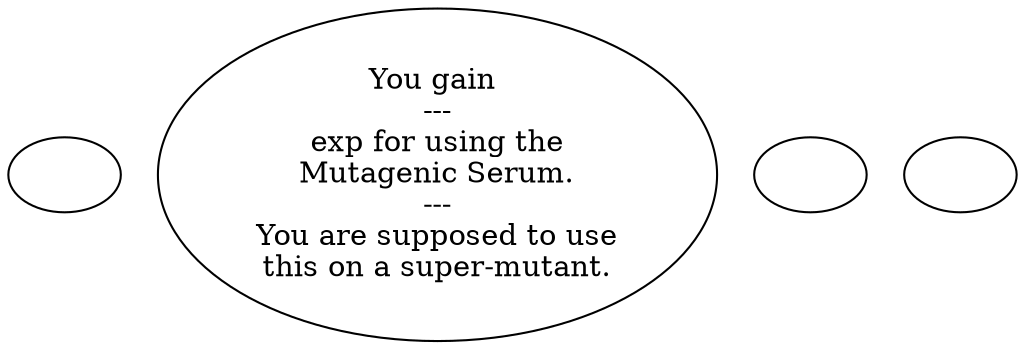 digraph simserum {
  "checkPartyMembersNearDoor" [style=filled       fillcolor="#FFFFFF"       color="#000000"]
  "checkPartyMembersNearDoor" [label=""]
  "use_obj_on_p_proc" [style=filled       fillcolor="#FFFFFF"       color="#000000"]
  "use_obj_on_p_proc" [label="You gain \n---\nexp for using the\nMutagenic Serum.\n---\nYou are supposed to use\nthis on a super-mutant."]
  "timed_event_p_proc" [style=filled       fillcolor="#FFFFFF"       color="#000000"]
  "timed_event_p_proc" [label=""]
  "start" [style=filled       fillcolor="#FFFFFF"       color="#000000"]
  "start" [label=""]
}